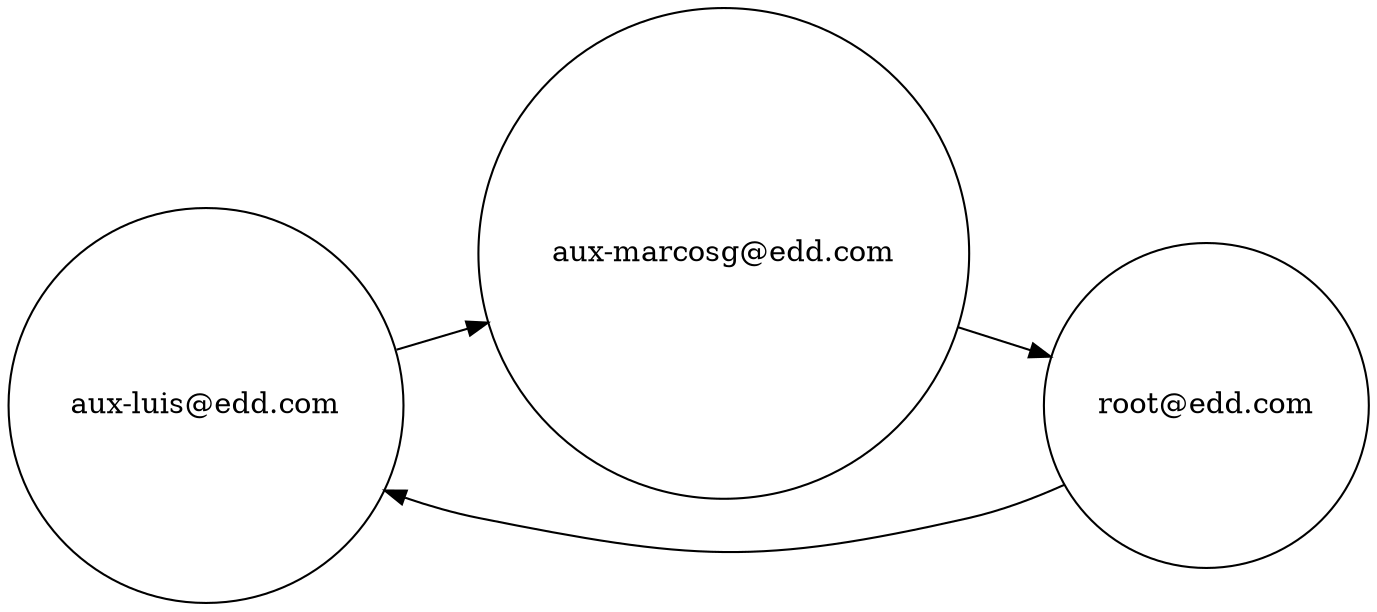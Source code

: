 digraph Contactos {
  rankdir=LR; node [shape=circle];
  n131747447742624 [label="aux-luis@edd.com"];
  n131747447742624 -> n131747447742656;
  n131747447742656 [label="aux-marcosg@edd.com"];
  n131747447742656 -> n131747447742688;
  n131747447742688 [label="root@edd.com"];
  n131747447742688 -> n131747447742624;
}
